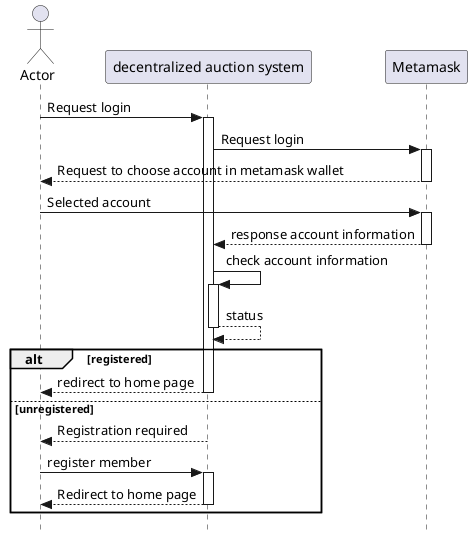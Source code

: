 @startuml Login
autoactivate on
skinparam Style strictuml
skinparam shadowing false
actor   Actor   as a
participant "decentralized auction system" as das
participant Metamask as m

a -> das: Request login

das -> m: Request login
m -->a: Request to choose account in metamask wallet
a -> m: Selected account
m --> das: response account information
das -> das: check account information
return status
alt registered
    return redirect to home page
else unregistered
    das --> a: Registration required 
    a -> das: register member
    return Redirect to home page
end

@enduml